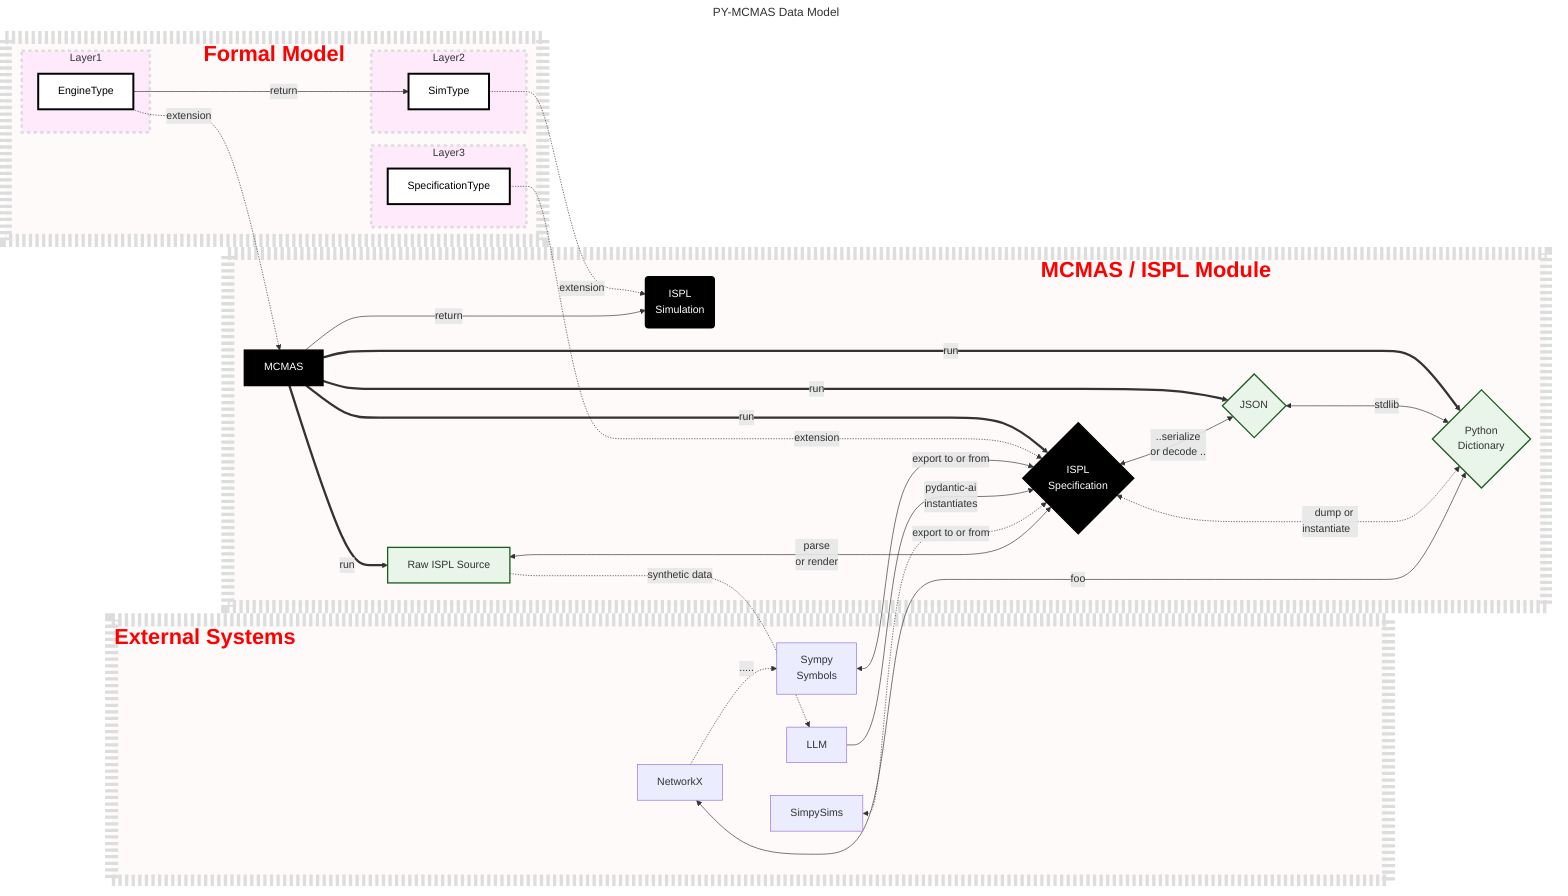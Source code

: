---
title: PY-MCMAS Data Model
---
flowchart LR
    subgraph Types ["Formal Model"]
      direction LR
      subgraph L1 ["Layer1"]
          EType["EngineType"]
      end
      subgraph L2 ["Layer2"]
          SimType["SimType"]
      end
      subgraph L3 ["Layer3"]
          SpecType["SpecificationType"]
      end
    end

    subgraph Sys ["⠀⠀⠀⠀⠀⠀⠀⠀⠀⠀⠀⠀⠀⠀⠀⠀⠀⠀⠀⠀⠀⠀⠀⠀⠀⠀⠀⠀⠀⠀⠀⠀⠀⠀MCMAS / ISPL Module"]
      EType --->| return | SimType
      EType -.->| extension | Mcmas[MCMAS]
      SimType -.->|extension| ISim("ISPL<br/>Simulation")
      Code["Raw ISPL Source"]
      Mcmas ---> | return | ISim
      Mcmas ===> | run | Dict
      Mcmas ==> | run | Code
      Mcmas ==> | run | Spec
      Mcmas ==> | run | JSON
      SpecType -.->|extension| Spec
      JSON{"JSON"} <---> |stdlib| Dict{"Python<br/>Dictionary"}
      Spec{"ISPL<br/>Specification"} <--->|parse <br/>or render| Code
      Spec <-.-> |"⠀dump or </br> instantiate⠀"| Dict
      Spec <--> |"..serialize <br/> or decode .."| JSON
    end
    
    subgraph Externals ["External Systems⠀⠀⠀⠀⠀⠀⠀⠀⠀⠀⠀⠀⠀⠀⠀⠀⠀⠀⠀⠀⠀⠀⠀⠀⠀⠀⠀⠀⠀⠀⠀⠀⠀⠀⠀⠀⠀⠀⠀⠀⠀⠀⠀⠀⠀⠀⠀⠀⠀⠀⠀⠀⠀⠀⠀⠀⠀⠀⠀⠀⠀⠀⠀⠀⠀⠀⠀⠀⠀"]
      NetworkX <--->|foo| Dict
      Symbols["Sympy<br/>Symbols"] <--->|"export to or from"| Spec
      LLM --->|"pydantic-ai<br>instantiates"| Spec
      SimpySims <-.->|"export to or from" | Spec
      Code -..-> |synthetic data | LLM
      NetworkX -.-> |.....| Symbols
    end
    class Sys,Types,Externals snowSubgraph
    class L1,L2,L3 subSubgraph
    
    classDef snowSubgraph fill:#fffafa,stroke:#ddd,stroke-width:20px,stroke-dasharray: 5 5,font-size:33px,font-weight:bold,color:red
    
    classDef subSubgraph fill:#ffeafc,stroke:#ddd,stroke-width:4px,stroke-dasharray: 5 5
    
    %% classDef layer3 fill:#e8f5e8,stroke:#1b5e20,stroke-width:2px

    %% Styling specific nodes with white text on black background
    classDef blackWhite fill:#000000,stroke:#000000,stroke-width:2px,color:#ffffff
    class Mcmas,ISim,Spec blackWhite
    
    %% Styling the type nodes with black and white
    class EType,SimType,SpecType typeNode
    classDef typeNode fill:#ffffff,stroke:#000000,stroke-width:3px,color:black
    
    class JSON,Dict,Code dataNode
    classDef dataNode fill:#e8f5e8,stroke:#1b5e20,stroke-width:2px
    
    classDef blackWhite fill:#000000,stroke:#000000,stroke-width:2px,color:#ffffff
    class Mcmas,ISim,Spec blackWhite